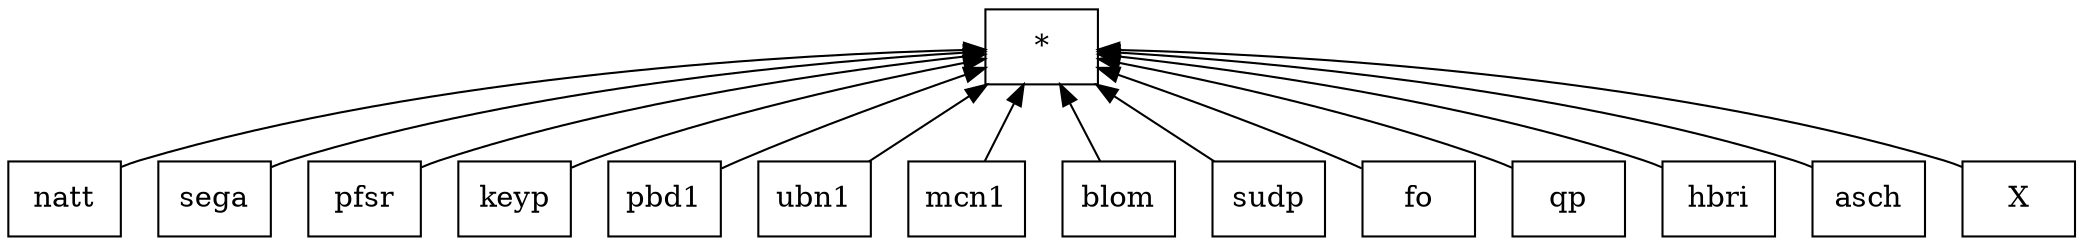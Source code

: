 digraph G { 
 rankdir=BT;
 subgraph ba { 
1 [shape=record,label="{natt}"];
2 [shape=record,label="{sega}"];
3 [shape=record,label="{pfsr}"];
4 [shape=record,label="{keyp}"];
5 [shape=record,label="{pbd1}"];
6 [shape=record,label="{ubn1}"];
7 [shape=record,label="{mcn1}"];
8 [shape=record,label="{blom}"];
9 [shape=record,label="{sudp}"];
10 [shape=record,label="{fo}"];
11 [shape=record,label="{qp}"];
12 [shape=record,label="{hbri}"];
13 [shape=record,label="{asch}"];
14 [shape=record,label="{X}"];
15 [shape=record,label="{*}"];
1 -> 15
2 -> 15
3 -> 15
4 -> 15
5 -> 15
6 -> 15
7 -> 15
8 -> 15
9 -> 15
10 -> 15
11 -> 15
12 -> 15
13 -> 15
14 -> 15
}}